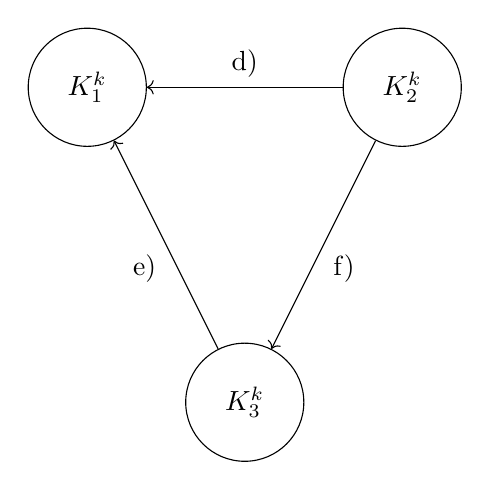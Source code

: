 \begin{tikzpicture}[]
\node[draw, circle, align=center, minimum size=1.5cm] (1) at (0,4) {$K_1^k$};
\node[draw, circle, align=center, minimum size=1.5cm] (2) at (4,4) {$K_2^k$};
\node[draw, circle, align=center, minimum size=1.5cm] (3) at (2,0) {$K_3^k$};

\draw[->] (2) to node[above] {d)} (1);
\draw[->] (2) to node[above, anchor=north west] {f)} (3);
\draw[->] (3) to node[above, anchor=north east] {e)} (1);

\end{tikzpicture}